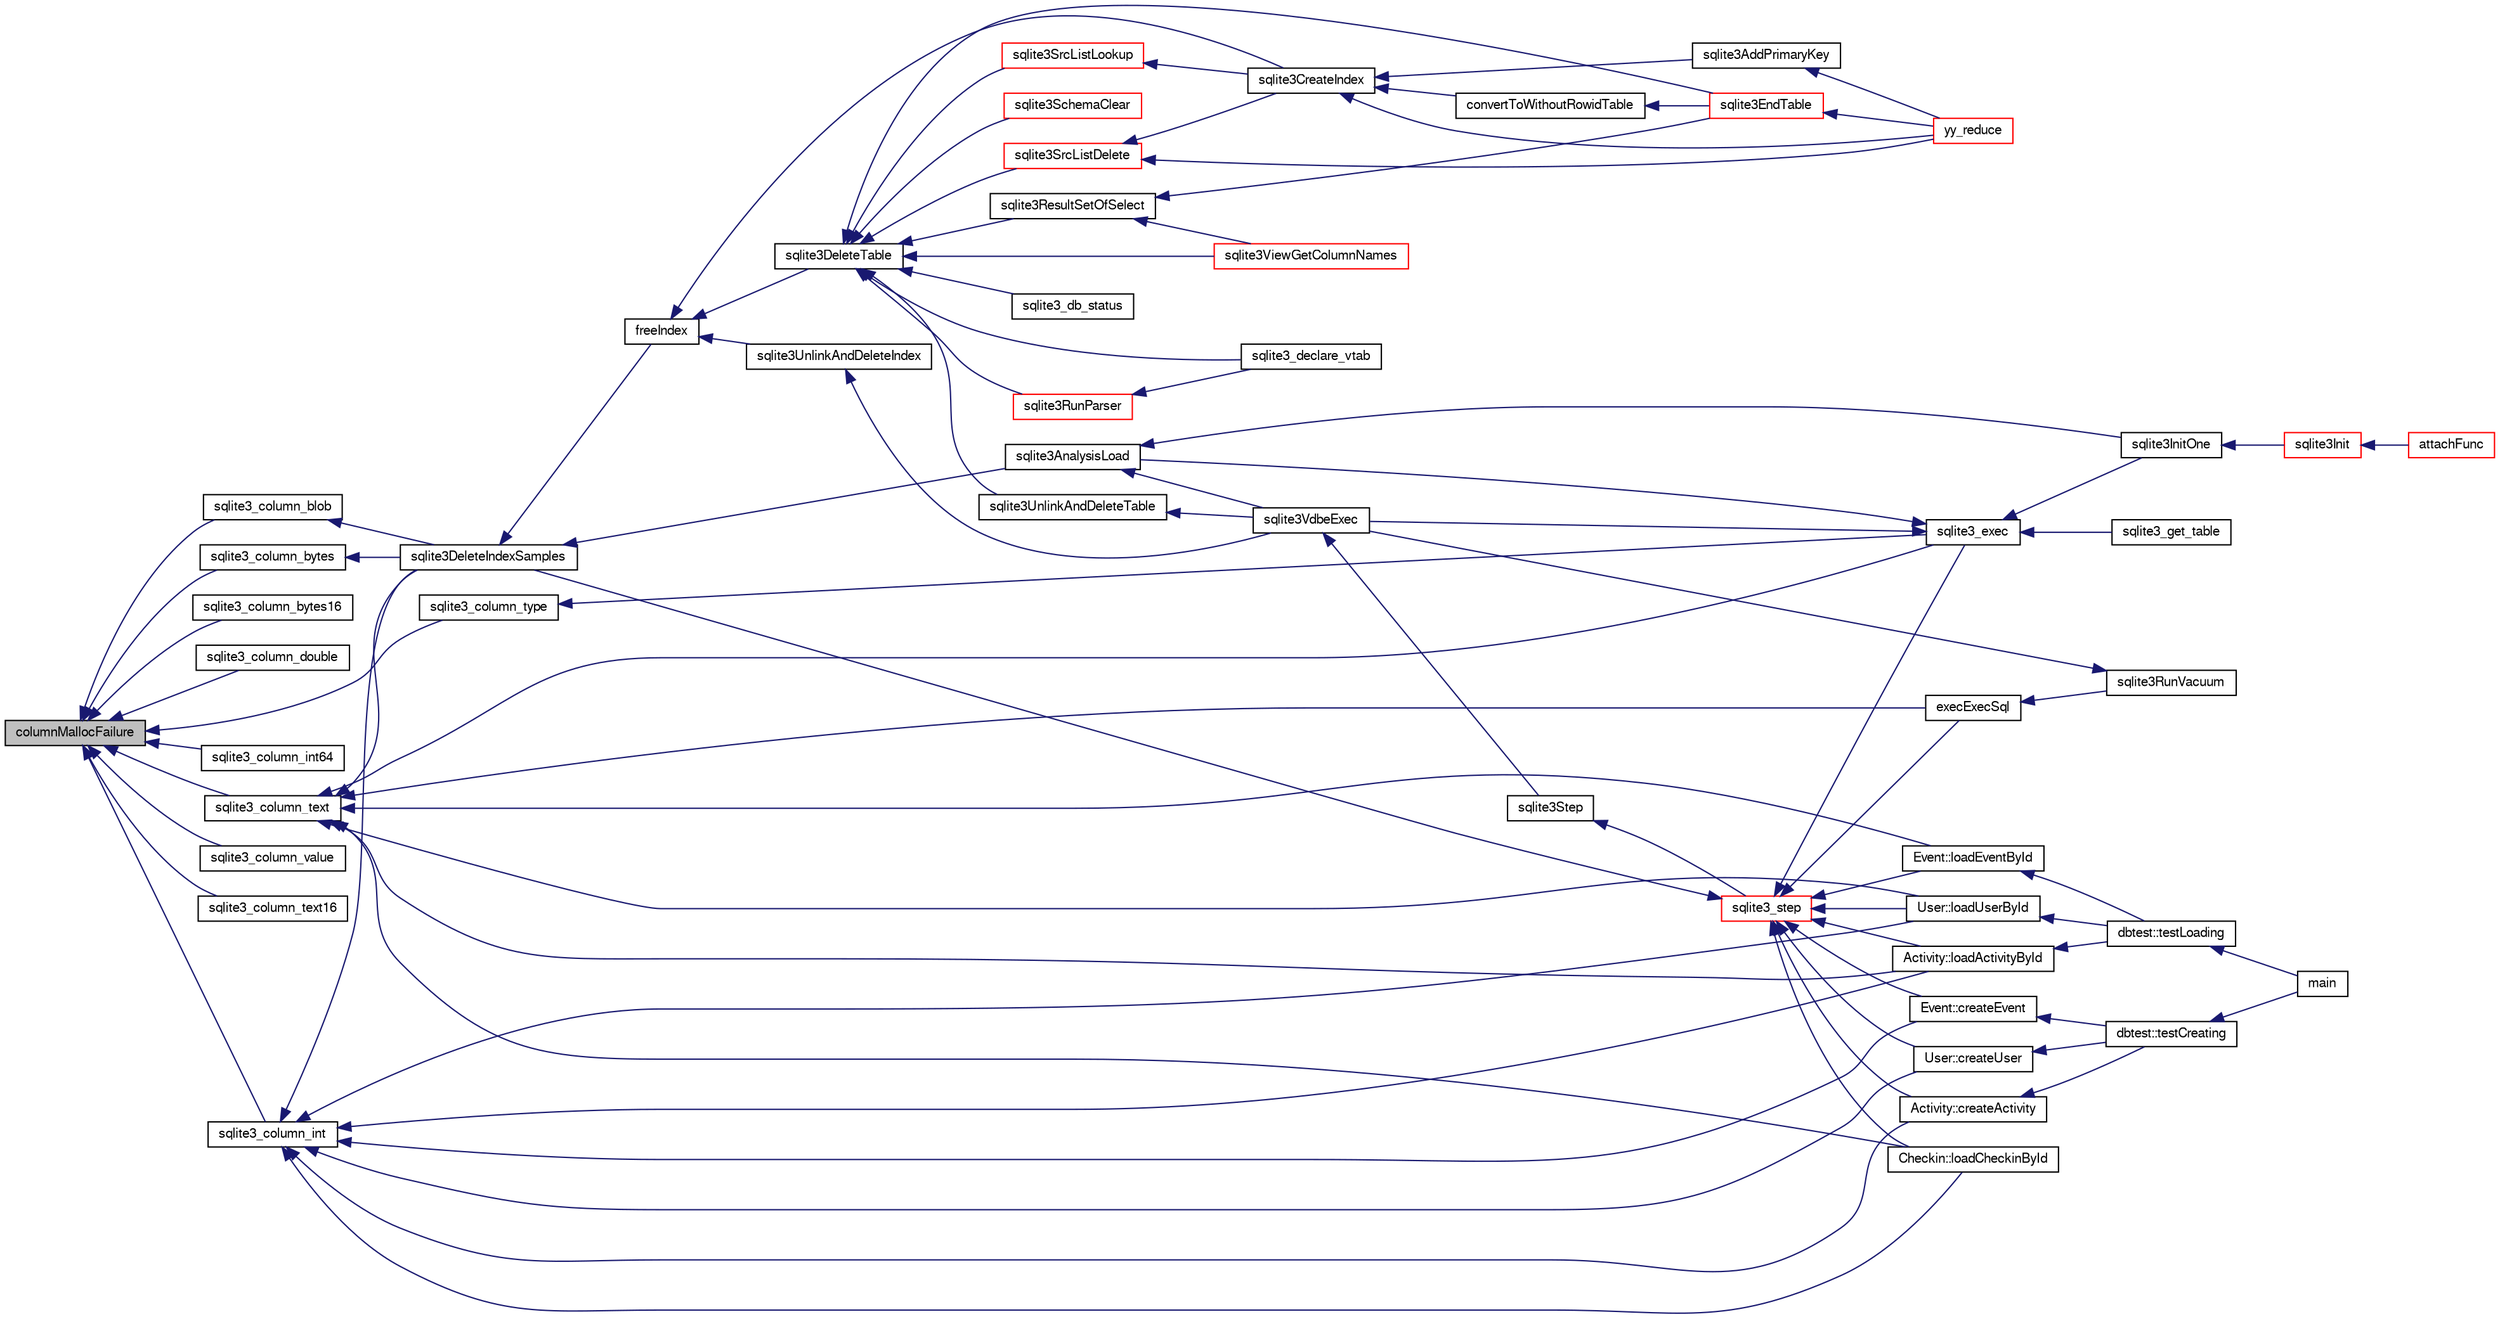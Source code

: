 digraph "columnMallocFailure"
{
  edge [fontname="FreeSans",fontsize="10",labelfontname="FreeSans",labelfontsize="10"];
  node [fontname="FreeSans",fontsize="10",shape=record];
  rankdir="LR";
  Node58886 [label="columnMallocFailure",height=0.2,width=0.4,color="black", fillcolor="grey75", style="filled", fontcolor="black"];
  Node58886 -> Node58887 [dir="back",color="midnightblue",fontsize="10",style="solid",fontname="FreeSans"];
  Node58887 [label="sqlite3_column_blob",height=0.2,width=0.4,color="black", fillcolor="white", style="filled",URL="$sqlite3_8h.html#a4e4ed7d779580336885fbee879d4a823"];
  Node58887 -> Node58888 [dir="back",color="midnightblue",fontsize="10",style="solid",fontname="FreeSans"];
  Node58888 [label="sqlite3DeleteIndexSamples",height=0.2,width=0.4,color="black", fillcolor="white", style="filled",URL="$sqlite3_8c.html#aaeda0302fbf61397ec009f65bed047ef"];
  Node58888 -> Node58889 [dir="back",color="midnightblue",fontsize="10",style="solid",fontname="FreeSans"];
  Node58889 [label="sqlite3AnalysisLoad",height=0.2,width=0.4,color="black", fillcolor="white", style="filled",URL="$sqlite3_8c.html#a48a2301c27e1d3d68708b9b8761b5a01"];
  Node58889 -> Node58890 [dir="back",color="midnightblue",fontsize="10",style="solid",fontname="FreeSans"];
  Node58890 [label="sqlite3VdbeExec",height=0.2,width=0.4,color="black", fillcolor="white", style="filled",URL="$sqlite3_8c.html#a8ce40a614bdc56719c4d642b1e4dfb21"];
  Node58890 -> Node58891 [dir="back",color="midnightblue",fontsize="10",style="solid",fontname="FreeSans"];
  Node58891 [label="sqlite3Step",height=0.2,width=0.4,color="black", fillcolor="white", style="filled",URL="$sqlite3_8c.html#a3f2872e873e2758a4beedad1d5113554"];
  Node58891 -> Node58892 [dir="back",color="midnightblue",fontsize="10",style="solid",fontname="FreeSans"];
  Node58892 [label="sqlite3_step",height=0.2,width=0.4,color="red", fillcolor="white", style="filled",URL="$sqlite3_8h.html#ac1e491ce36b7471eb28387f7d3c74334"];
  Node58892 -> Node58893 [dir="back",color="midnightblue",fontsize="10",style="solid",fontname="FreeSans"];
  Node58893 [label="Activity::createActivity",height=0.2,width=0.4,color="black", fillcolor="white", style="filled",URL="$classActivity.html#a813cc5e52c14ab49b39014c134e3425b"];
  Node58893 -> Node58894 [dir="back",color="midnightblue",fontsize="10",style="solid",fontname="FreeSans"];
  Node58894 [label="dbtest::testCreating",height=0.2,width=0.4,color="black", fillcolor="white", style="filled",URL="$classdbtest.html#a8193e88a7df657069c8a6bd09c8243b7"];
  Node58894 -> Node58895 [dir="back",color="midnightblue",fontsize="10",style="solid",fontname="FreeSans"];
  Node58895 [label="main",height=0.2,width=0.4,color="black", fillcolor="white", style="filled",URL="$test_8cpp.html#ae66f6b31b5ad750f1fe042a706a4e3d4"];
  Node58892 -> Node58896 [dir="back",color="midnightblue",fontsize="10",style="solid",fontname="FreeSans"];
  Node58896 [label="Activity::loadActivityById",height=0.2,width=0.4,color="black", fillcolor="white", style="filled",URL="$classActivity.html#abe4ffb4f08a47212ebf9013259d9e7fd"];
  Node58896 -> Node58897 [dir="back",color="midnightblue",fontsize="10",style="solid",fontname="FreeSans"];
  Node58897 [label="dbtest::testLoading",height=0.2,width=0.4,color="black", fillcolor="white", style="filled",URL="$classdbtest.html#a6f98d82a2c8e2b9040848763504ddae1"];
  Node58897 -> Node58895 [dir="back",color="midnightblue",fontsize="10",style="solid",fontname="FreeSans"];
  Node58892 -> Node58902 [dir="back",color="midnightblue",fontsize="10",style="solid",fontname="FreeSans"];
  Node58902 [label="Checkin::loadCheckinById",height=0.2,width=0.4,color="black", fillcolor="white", style="filled",URL="$classCheckin.html#a3461f70ea6c68475225f2a07f78a21e0"];
  Node58892 -> Node58905 [dir="back",color="midnightblue",fontsize="10",style="solid",fontname="FreeSans"];
  Node58905 [label="Event::createEvent",height=0.2,width=0.4,color="black", fillcolor="white", style="filled",URL="$classEvent.html#a77adb9f4a46ffb32c2d931f0691f5903"];
  Node58905 -> Node58894 [dir="back",color="midnightblue",fontsize="10",style="solid",fontname="FreeSans"];
  Node58892 -> Node58906 [dir="back",color="midnightblue",fontsize="10",style="solid",fontname="FreeSans"];
  Node58906 [label="Event::loadEventById",height=0.2,width=0.4,color="black", fillcolor="white", style="filled",URL="$classEvent.html#afa66cea33f722dbeecb69cc98fdea055"];
  Node58906 -> Node58897 [dir="back",color="midnightblue",fontsize="10",style="solid",fontname="FreeSans"];
  Node58892 -> Node58888 [dir="back",color="midnightblue",fontsize="10",style="solid",fontname="FreeSans"];
  Node58892 -> Node58914 [dir="back",color="midnightblue",fontsize="10",style="solid",fontname="FreeSans"];
  Node58914 [label="sqlite3_exec",height=0.2,width=0.4,color="black", fillcolor="white", style="filled",URL="$sqlite3_8h.html#a97487ec8150e0bcc8fa392ab8f0e24db"];
  Node58914 -> Node58890 [dir="back",color="midnightblue",fontsize="10",style="solid",fontname="FreeSans"];
  Node58914 -> Node58889 [dir="back",color="midnightblue",fontsize="10",style="solid",fontname="FreeSans"];
  Node58914 -> Node58915 [dir="back",color="midnightblue",fontsize="10",style="solid",fontname="FreeSans"];
  Node58915 [label="sqlite3InitOne",height=0.2,width=0.4,color="black", fillcolor="white", style="filled",URL="$sqlite3_8c.html#ac4318b25df65269906b0379251fe9b85"];
  Node58915 -> Node58916 [dir="back",color="midnightblue",fontsize="10",style="solid",fontname="FreeSans"];
  Node58916 [label="sqlite3Init",height=0.2,width=0.4,color="red", fillcolor="white", style="filled",URL="$sqlite3_8c.html#aed74e3dc765631a833f522f425ff5a48"];
  Node58916 -> Node58917 [dir="back",color="midnightblue",fontsize="10",style="solid",fontname="FreeSans"];
  Node58917 [label="attachFunc",height=0.2,width=0.4,color="red", fillcolor="white", style="filled",URL="$sqlite3_8c.html#a69cb751a7da501b9a0aa37e0d7c3eaf7"];
  Node58914 -> Node59016 [dir="back",color="midnightblue",fontsize="10",style="solid",fontname="FreeSans"];
  Node59016 [label="sqlite3_get_table",height=0.2,width=0.4,color="black", fillcolor="white", style="filled",URL="$sqlite3_8h.html#a5effeac4e12df57beaa35c5be1f61579"];
  Node58892 -> Node59018 [dir="back",color="midnightblue",fontsize="10",style="solid",fontname="FreeSans"];
  Node59018 [label="execExecSql",height=0.2,width=0.4,color="black", fillcolor="white", style="filled",URL="$sqlite3_8c.html#ac1be09a6c047f21133d16378d301e0d4"];
  Node59018 -> Node59019 [dir="back",color="midnightblue",fontsize="10",style="solid",fontname="FreeSans"];
  Node59019 [label="sqlite3RunVacuum",height=0.2,width=0.4,color="black", fillcolor="white", style="filled",URL="$sqlite3_8c.html#a5e83ddc7b3e7e8e79ad5d1fc92de1d2f"];
  Node59019 -> Node58890 [dir="back",color="midnightblue",fontsize="10",style="solid",fontname="FreeSans"];
  Node58892 -> Node59020 [dir="back",color="midnightblue",fontsize="10",style="solid",fontname="FreeSans"];
  Node59020 [label="User::createUser",height=0.2,width=0.4,color="black", fillcolor="white", style="filled",URL="$classUser.html#a22ed673939e8cc0a136130b809bba513"];
  Node59020 -> Node58894 [dir="back",color="midnightblue",fontsize="10",style="solid",fontname="FreeSans"];
  Node58892 -> Node59021 [dir="back",color="midnightblue",fontsize="10",style="solid",fontname="FreeSans"];
  Node59021 [label="User::loadUserById",height=0.2,width=0.4,color="black", fillcolor="white", style="filled",URL="$classUser.html#a863377665b7fb83c5547dcf9727f5092"];
  Node59021 -> Node58897 [dir="back",color="midnightblue",fontsize="10",style="solid",fontname="FreeSans"];
  Node58889 -> Node58915 [dir="back",color="midnightblue",fontsize="10",style="solid",fontname="FreeSans"];
  Node58888 -> Node59025 [dir="back",color="midnightblue",fontsize="10",style="solid",fontname="FreeSans"];
  Node59025 [label="freeIndex",height=0.2,width=0.4,color="black", fillcolor="white", style="filled",URL="$sqlite3_8c.html#a00907c99c18d5bcb9d0b38c077146c31"];
  Node59025 -> Node59026 [dir="back",color="midnightblue",fontsize="10",style="solid",fontname="FreeSans"];
  Node59026 [label="sqlite3UnlinkAndDeleteIndex",height=0.2,width=0.4,color="black", fillcolor="white", style="filled",URL="$sqlite3_8c.html#a889f2dcb438c56db37a6d61e9f25e244"];
  Node59026 -> Node58890 [dir="back",color="midnightblue",fontsize="10",style="solid",fontname="FreeSans"];
  Node59025 -> Node59027 [dir="back",color="midnightblue",fontsize="10",style="solid",fontname="FreeSans"];
  Node59027 [label="sqlite3DeleteTable",height=0.2,width=0.4,color="black", fillcolor="white", style="filled",URL="$sqlite3_8c.html#a7fd3d507375a381a3807f92735318973"];
  Node59027 -> Node59028 [dir="back",color="midnightblue",fontsize="10",style="solid",fontname="FreeSans"];
  Node59028 [label="sqlite3_db_status",height=0.2,width=0.4,color="black", fillcolor="white", style="filled",URL="$sqlite3_8h.html#ab64e8333313ee2e44116842711818940"];
  Node59027 -> Node59029 [dir="back",color="midnightblue",fontsize="10",style="solid",fontname="FreeSans"];
  Node59029 [label="sqlite3UnlinkAndDeleteTable",height=0.2,width=0.4,color="black", fillcolor="white", style="filled",URL="$sqlite3_8c.html#a9733677716a49de464f86fff164e9a1b"];
  Node59029 -> Node58890 [dir="back",color="midnightblue",fontsize="10",style="solid",fontname="FreeSans"];
  Node59027 -> Node58931 [dir="back",color="midnightblue",fontsize="10",style="solid",fontname="FreeSans"];
  Node58931 [label="sqlite3EndTable",height=0.2,width=0.4,color="red", fillcolor="white", style="filled",URL="$sqlite3_8c.html#a7b5f2c66c0f0b6f819d970ca389768b0"];
  Node58931 -> Node58919 [dir="back",color="midnightblue",fontsize="10",style="solid",fontname="FreeSans"];
  Node58919 [label="yy_reduce",height=0.2,width=0.4,color="red", fillcolor="white", style="filled",URL="$sqlite3_8c.html#a7c419a9b25711c666a9a2449ef377f14"];
  Node59027 -> Node58966 [dir="back",color="midnightblue",fontsize="10",style="solid",fontname="FreeSans"];
  Node58966 [label="sqlite3ViewGetColumnNames",height=0.2,width=0.4,color="red", fillcolor="white", style="filled",URL="$sqlite3_8c.html#aebc7cd8d9e2bd174ae0a60363d3f6ce8"];
  Node59027 -> Node59030 [dir="back",color="midnightblue",fontsize="10",style="solid",fontname="FreeSans"];
  Node59030 [label="sqlite3SrcListDelete",height=0.2,width=0.4,color="red", fillcolor="white", style="filled",URL="$sqlite3_8c.html#acc250a3e5e7fd8889a16a9f28e3e7312"];
  Node59030 -> Node58928 [dir="back",color="midnightblue",fontsize="10",style="solid",fontname="FreeSans"];
  Node58928 [label="sqlite3CreateIndex",height=0.2,width=0.4,color="black", fillcolor="white", style="filled",URL="$sqlite3_8c.html#a8dbe5e590ab6c58a8c45f34f7c81e825"];
  Node58928 -> Node58929 [dir="back",color="midnightblue",fontsize="10",style="solid",fontname="FreeSans"];
  Node58929 [label="sqlite3AddPrimaryKey",height=0.2,width=0.4,color="black", fillcolor="white", style="filled",URL="$sqlite3_8c.html#af2b0672c3379d2a7d927d210ae0ade62"];
  Node58929 -> Node58919 [dir="back",color="midnightblue",fontsize="10",style="solid",fontname="FreeSans"];
  Node58928 -> Node58930 [dir="back",color="midnightblue",fontsize="10",style="solid",fontname="FreeSans"];
  Node58930 [label="convertToWithoutRowidTable",height=0.2,width=0.4,color="black", fillcolor="white", style="filled",URL="$sqlite3_8c.html#a0d41effc4e4a0ba740429a08f6747313"];
  Node58930 -> Node58931 [dir="back",color="midnightblue",fontsize="10",style="solid",fontname="FreeSans"];
  Node58928 -> Node58919 [dir="back",color="midnightblue",fontsize="10",style="solid",fontname="FreeSans"];
  Node59030 -> Node58919 [dir="back",color="midnightblue",fontsize="10",style="solid",fontname="FreeSans"];
  Node59027 -> Node59097 [dir="back",color="midnightblue",fontsize="10",style="solid",fontname="FreeSans"];
  Node59097 [label="sqlite3SchemaClear",height=0.2,width=0.4,color="red", fillcolor="white", style="filled",URL="$sqlite3_8c.html#a927c603430267e42c56ab38ca221322a"];
  Node59027 -> Node58933 [dir="back",color="midnightblue",fontsize="10",style="solid",fontname="FreeSans"];
  Node58933 [label="sqlite3SrcListLookup",height=0.2,width=0.4,color="red", fillcolor="white", style="filled",URL="$sqlite3_8c.html#a6354fab5d5d3aa8a721e43d480c16701"];
  Node58933 -> Node58928 [dir="back",color="midnightblue",fontsize="10",style="solid",fontname="FreeSans"];
  Node59027 -> Node58965 [dir="back",color="midnightblue",fontsize="10",style="solid",fontname="FreeSans"];
  Node58965 [label="sqlite3ResultSetOfSelect",height=0.2,width=0.4,color="black", fillcolor="white", style="filled",URL="$sqlite3_8c.html#ade35a86757654a36498d74152aa2fda8"];
  Node58965 -> Node58931 [dir="back",color="midnightblue",fontsize="10",style="solid",fontname="FreeSans"];
  Node58965 -> Node58966 [dir="back",color="midnightblue",fontsize="10",style="solid",fontname="FreeSans"];
  Node59027 -> Node59086 [dir="back",color="midnightblue",fontsize="10",style="solid",fontname="FreeSans"];
  Node59086 [label="sqlite3_declare_vtab",height=0.2,width=0.4,color="black", fillcolor="white", style="filled",URL="$sqlite3_8h.html#a65393c41da76ae1470a7c7f4b4aca600"];
  Node59027 -> Node59065 [dir="back",color="midnightblue",fontsize="10",style="solid",fontname="FreeSans"];
  Node59065 [label="sqlite3RunParser",height=0.2,width=0.4,color="red", fillcolor="white", style="filled",URL="$sqlite3_8c.html#a174f16a9adcc64bf971bae4a5ffa3488"];
  Node59065 -> Node59086 [dir="back",color="midnightblue",fontsize="10",style="solid",fontname="FreeSans"];
  Node59025 -> Node58928 [dir="back",color="midnightblue",fontsize="10",style="solid",fontname="FreeSans"];
  Node58886 -> Node59149 [dir="back",color="midnightblue",fontsize="10",style="solid",fontname="FreeSans"];
  Node59149 [label="sqlite3_column_bytes",height=0.2,width=0.4,color="black", fillcolor="white", style="filled",URL="$sqlite3_8h.html#a001421375b25195e3f80871dcb1be172"];
  Node59149 -> Node58888 [dir="back",color="midnightblue",fontsize="10",style="solid",fontname="FreeSans"];
  Node58886 -> Node59150 [dir="back",color="midnightblue",fontsize="10",style="solid",fontname="FreeSans"];
  Node59150 [label="sqlite3_column_bytes16",height=0.2,width=0.4,color="black", fillcolor="white", style="filled",URL="$sqlite3_8h.html#ac861525fa4d70b48a46eabaa75130439"];
  Node58886 -> Node59151 [dir="back",color="midnightblue",fontsize="10",style="solid",fontname="FreeSans"];
  Node59151 [label="sqlite3_column_double",height=0.2,width=0.4,color="black", fillcolor="white", style="filled",URL="$sqlite3_8h.html#a368632d32e55eaa325cb7272effffaba"];
  Node58886 -> Node59152 [dir="back",color="midnightblue",fontsize="10",style="solid",fontname="FreeSans"];
  Node59152 [label="sqlite3_column_int",height=0.2,width=0.4,color="black", fillcolor="white", style="filled",URL="$sqlite3_8h.html#a6bd16f5b3266f473e37e8e3d4ebb4290"];
  Node59152 -> Node58893 [dir="back",color="midnightblue",fontsize="10",style="solid",fontname="FreeSans"];
  Node59152 -> Node58896 [dir="back",color="midnightblue",fontsize="10",style="solid",fontname="FreeSans"];
  Node59152 -> Node58902 [dir="back",color="midnightblue",fontsize="10",style="solid",fontname="FreeSans"];
  Node59152 -> Node58905 [dir="back",color="midnightblue",fontsize="10",style="solid",fontname="FreeSans"];
  Node59152 -> Node58888 [dir="back",color="midnightblue",fontsize="10",style="solid",fontname="FreeSans"];
  Node59152 -> Node59020 [dir="back",color="midnightblue",fontsize="10",style="solid",fontname="FreeSans"];
  Node59152 -> Node59021 [dir="back",color="midnightblue",fontsize="10",style="solid",fontname="FreeSans"];
  Node58886 -> Node59153 [dir="back",color="midnightblue",fontsize="10",style="solid",fontname="FreeSans"];
  Node59153 [label="sqlite3_column_int64",height=0.2,width=0.4,color="black", fillcolor="white", style="filled",URL="$sqlite3_8h.html#a39f0c222a27bd9c4cb73d07e9e48ffe6"];
  Node58886 -> Node59154 [dir="back",color="midnightblue",fontsize="10",style="solid",fontname="FreeSans"];
  Node59154 [label="sqlite3_column_text",height=0.2,width=0.4,color="black", fillcolor="white", style="filled",URL="$sqlite3_8h.html#a2f04c4c4fcf17f6e866236cce8c0d426"];
  Node59154 -> Node58896 [dir="back",color="midnightblue",fontsize="10",style="solid",fontname="FreeSans"];
  Node59154 -> Node58902 [dir="back",color="midnightblue",fontsize="10",style="solid",fontname="FreeSans"];
  Node59154 -> Node58906 [dir="back",color="midnightblue",fontsize="10",style="solid",fontname="FreeSans"];
  Node59154 -> Node58888 [dir="back",color="midnightblue",fontsize="10",style="solid",fontname="FreeSans"];
  Node59154 -> Node58914 [dir="back",color="midnightblue",fontsize="10",style="solid",fontname="FreeSans"];
  Node59154 -> Node59018 [dir="back",color="midnightblue",fontsize="10",style="solid",fontname="FreeSans"];
  Node59154 -> Node59021 [dir="back",color="midnightblue",fontsize="10",style="solid",fontname="FreeSans"];
  Node58886 -> Node59155 [dir="back",color="midnightblue",fontsize="10",style="solid",fontname="FreeSans"];
  Node59155 [label="sqlite3_column_value",height=0.2,width=0.4,color="black", fillcolor="white", style="filled",URL="$sqlite3_8h.html#aeb00abfab0594466db8edcf96c320fda"];
  Node58886 -> Node59156 [dir="back",color="midnightblue",fontsize="10",style="solid",fontname="FreeSans"];
  Node59156 [label="sqlite3_column_text16",height=0.2,width=0.4,color="black", fillcolor="white", style="filled",URL="$sqlite3_8h.html#acd2186d1b5bf3662be539d0763dd3eb9"];
  Node58886 -> Node59157 [dir="back",color="midnightblue",fontsize="10",style="solid",fontname="FreeSans"];
  Node59157 [label="sqlite3_column_type",height=0.2,width=0.4,color="black", fillcolor="white", style="filled",URL="$sqlite3_8h.html#a384086b220821bc71e9a3f900773a25d"];
  Node59157 -> Node58914 [dir="back",color="midnightblue",fontsize="10",style="solid",fontname="FreeSans"];
}
